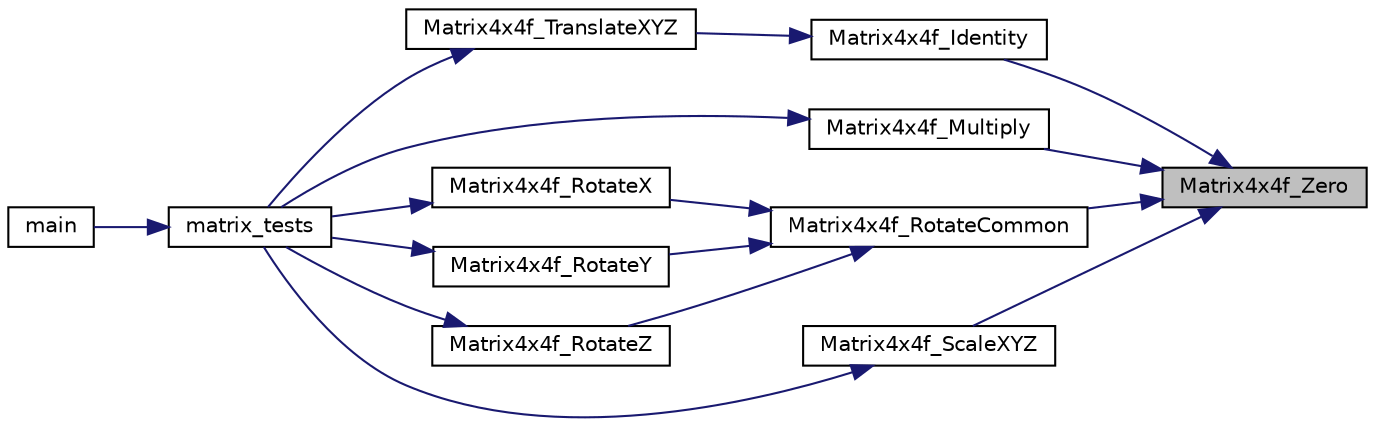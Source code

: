 digraph "Matrix4x4f_Zero"
{
 // LATEX_PDF_SIZE
  edge [fontname="Helvetica",fontsize="10",labelfontname="Helvetica",labelfontsize="10"];
  node [fontname="Helvetica",fontsize="10",shape=record];
  rankdir="RL";
  Node1 [label="Matrix4x4f_Zero",height=0.2,width=0.4,color="black", fillcolor="grey75", style="filled", fontcolor="black",tooltip=" "];
  Node1 -> Node2 [dir="back",color="midnightblue",fontsize="10",style="solid",fontname="Helvetica"];
  Node2 [label="Matrix4x4f_Identity",height=0.2,width=0.4,color="black", fillcolor="white", style="filled",URL="$maths3d_8h.html#aee566e6a213d4cfeeede9e23eac68c8f",tooltip=" "];
  Node2 -> Node3 [dir="back",color="midnightblue",fontsize="10",style="solid",fontname="Helvetica"];
  Node3 [label="Matrix4x4f_TranslateXYZ",height=0.2,width=0.4,color="black", fillcolor="white", style="filled",URL="$maths3d_8h.html#ad9ab510eb17aa1dc3dc76005eb09d667",tooltip=" "];
  Node3 -> Node4 [dir="back",color="midnightblue",fontsize="10",style="solid",fontname="Helvetica"];
  Node4 [label="matrix_tests",height=0.2,width=0.4,color="black", fillcolor="white", style="filled",URL="$tests_8cpp.html#a81702378d4fe24787c381f549e8e1847",tooltip=" "];
  Node4 -> Node5 [dir="back",color="midnightblue",fontsize="10",style="solid",fontname="Helvetica"];
  Node5 [label="main",height=0.2,width=0.4,color="black", fillcolor="white", style="filled",URL="$tests_8cpp.html#ac0f2228420376f4db7e1274f2b41667c",tooltip=" "];
  Node1 -> Node6 [dir="back",color="midnightblue",fontsize="10",style="solid",fontname="Helvetica"];
  Node6 [label="Matrix4x4f_Multiply",height=0.2,width=0.4,color="black", fillcolor="white", style="filled",URL="$maths3d_8h.html#a163ffd684df4d3e85aeecc27687e24ba",tooltip=" "];
  Node6 -> Node4 [dir="back",color="midnightblue",fontsize="10",style="solid",fontname="Helvetica"];
  Node1 -> Node7 [dir="back",color="midnightblue",fontsize="10",style="solid",fontname="Helvetica"];
  Node7 [label="Matrix4x4f_RotateCommon",height=0.2,width=0.4,color="black", fillcolor="white", style="filled",URL="$maths3d_8h.html#a655c027ed401744ea139601bb2219223",tooltip=" "];
  Node7 -> Node8 [dir="back",color="midnightblue",fontsize="10",style="solid",fontname="Helvetica"];
  Node8 [label="Matrix4x4f_RotateX",height=0.2,width=0.4,color="black", fillcolor="white", style="filled",URL="$maths3d_8h.html#a8e55e35ba129e305548e271c9a825524",tooltip=" "];
  Node8 -> Node4 [dir="back",color="midnightblue",fontsize="10",style="solid",fontname="Helvetica"];
  Node7 -> Node9 [dir="back",color="midnightblue",fontsize="10",style="solid",fontname="Helvetica"];
  Node9 [label="Matrix4x4f_RotateY",height=0.2,width=0.4,color="black", fillcolor="white", style="filled",URL="$maths3d_8h.html#afc3c0913e70c1567f4c99c2d4f997352",tooltip=" "];
  Node9 -> Node4 [dir="back",color="midnightblue",fontsize="10",style="solid",fontname="Helvetica"];
  Node7 -> Node10 [dir="back",color="midnightblue",fontsize="10",style="solid",fontname="Helvetica"];
  Node10 [label="Matrix4x4f_RotateZ",height=0.2,width=0.4,color="black", fillcolor="white", style="filled",URL="$maths3d_8h.html#ad6409707b2f0acdb02554bebde18974b",tooltip=" "];
  Node10 -> Node4 [dir="back",color="midnightblue",fontsize="10",style="solid",fontname="Helvetica"];
  Node1 -> Node11 [dir="back",color="midnightblue",fontsize="10",style="solid",fontname="Helvetica"];
  Node11 [label="Matrix4x4f_ScaleXYZ",height=0.2,width=0.4,color="black", fillcolor="white", style="filled",URL="$maths3d_8h.html#ad520ae2903c45418c3c4809762623e22",tooltip=" "];
  Node11 -> Node4 [dir="back",color="midnightblue",fontsize="10",style="solid",fontname="Helvetica"];
}
